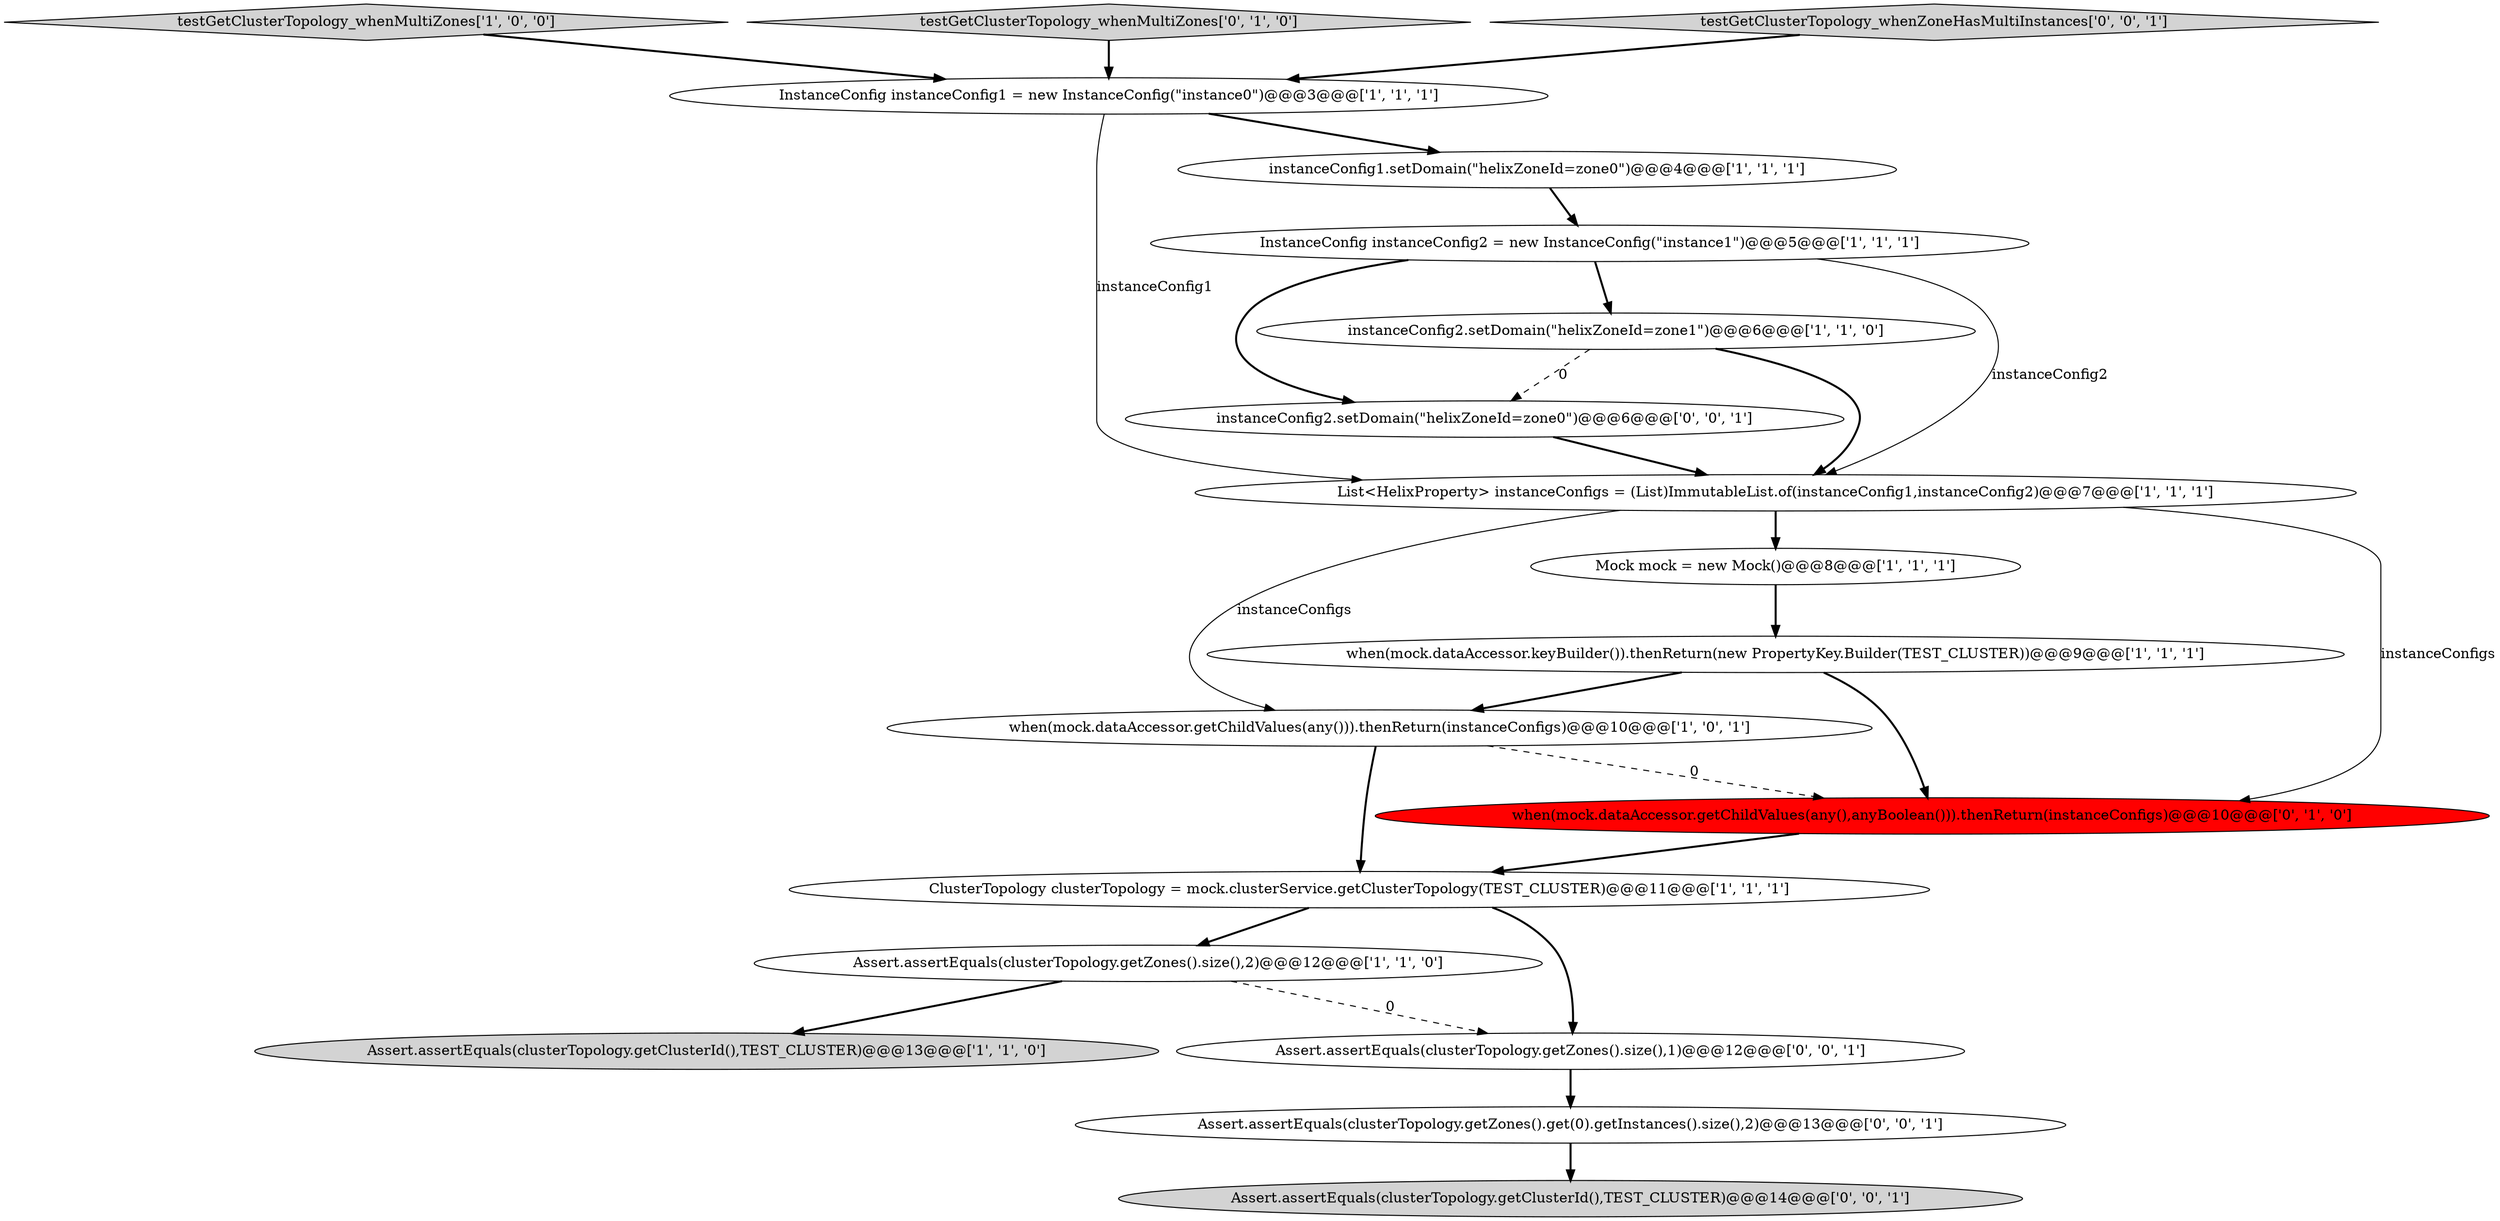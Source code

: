 digraph {
9 [style = filled, label = "InstanceConfig instanceConfig1 = new InstanceConfig(\"instance0\")@@@3@@@['1', '1', '1']", fillcolor = white, shape = ellipse image = "AAA0AAABBB1BBB"];
15 [style = filled, label = "instanceConfig2.setDomain(\"helixZoneId=zone0\")@@@6@@@['0', '0', '1']", fillcolor = white, shape = ellipse image = "AAA0AAABBB3BBB"];
7 [style = filled, label = "Assert.assertEquals(clusterTopology.getZones().size(),2)@@@12@@@['1', '1', '0']", fillcolor = white, shape = ellipse image = "AAA0AAABBB1BBB"];
18 [style = filled, label = "Assert.assertEquals(clusterTopology.getClusterId(),TEST_CLUSTER)@@@14@@@['0', '0', '1']", fillcolor = lightgray, shape = ellipse image = "AAA0AAABBB3BBB"];
0 [style = filled, label = "ClusterTopology clusterTopology = mock.clusterService.getClusterTopology(TEST_CLUSTER)@@@11@@@['1', '1', '1']", fillcolor = white, shape = ellipse image = "AAA0AAABBB1BBB"];
3 [style = filled, label = "testGetClusterTopology_whenMultiZones['1', '0', '0']", fillcolor = lightgray, shape = diamond image = "AAA0AAABBB1BBB"];
12 [style = filled, label = "testGetClusterTopology_whenMultiZones['0', '1', '0']", fillcolor = lightgray, shape = diamond image = "AAA0AAABBB2BBB"];
14 [style = filled, label = "Assert.assertEquals(clusterTopology.getZones().get(0).getInstances().size(),2)@@@13@@@['0', '0', '1']", fillcolor = white, shape = ellipse image = "AAA0AAABBB3BBB"];
16 [style = filled, label = "Assert.assertEquals(clusterTopology.getZones().size(),1)@@@12@@@['0', '0', '1']", fillcolor = white, shape = ellipse image = "AAA0AAABBB3BBB"];
17 [style = filled, label = "testGetClusterTopology_whenZoneHasMultiInstances['0', '0', '1']", fillcolor = lightgray, shape = diamond image = "AAA0AAABBB3BBB"];
11 [style = filled, label = "when(mock.dataAccessor.keyBuilder()).thenReturn(new PropertyKey.Builder(TEST_CLUSTER))@@@9@@@['1', '1', '1']", fillcolor = white, shape = ellipse image = "AAA0AAABBB1BBB"];
4 [style = filled, label = "List<HelixProperty> instanceConfigs = (List)ImmutableList.of(instanceConfig1,instanceConfig2)@@@7@@@['1', '1', '1']", fillcolor = white, shape = ellipse image = "AAA0AAABBB1BBB"];
8 [style = filled, label = "Mock mock = new Mock()@@@8@@@['1', '1', '1']", fillcolor = white, shape = ellipse image = "AAA0AAABBB1BBB"];
10 [style = filled, label = "instanceConfig2.setDomain(\"helixZoneId=zone1\")@@@6@@@['1', '1', '0']", fillcolor = white, shape = ellipse image = "AAA0AAABBB1BBB"];
13 [style = filled, label = "when(mock.dataAccessor.getChildValues(any(),anyBoolean())).thenReturn(instanceConfigs)@@@10@@@['0', '1', '0']", fillcolor = red, shape = ellipse image = "AAA1AAABBB2BBB"];
5 [style = filled, label = "instanceConfig1.setDomain(\"helixZoneId=zone0\")@@@4@@@['1', '1', '1']", fillcolor = white, shape = ellipse image = "AAA0AAABBB1BBB"];
2 [style = filled, label = "InstanceConfig instanceConfig2 = new InstanceConfig(\"instance1\")@@@5@@@['1', '1', '1']", fillcolor = white, shape = ellipse image = "AAA0AAABBB1BBB"];
6 [style = filled, label = "Assert.assertEquals(clusterTopology.getClusterId(),TEST_CLUSTER)@@@13@@@['1', '1', '0']", fillcolor = lightgray, shape = ellipse image = "AAA0AAABBB1BBB"];
1 [style = filled, label = "when(mock.dataAccessor.getChildValues(any())).thenReturn(instanceConfigs)@@@10@@@['1', '0', '1']", fillcolor = white, shape = ellipse image = "AAA0AAABBB1BBB"];
10->15 [style = dashed, label="0"];
0->16 [style = bold, label=""];
4->1 [style = solid, label="instanceConfigs"];
2->4 [style = solid, label="instanceConfig2"];
11->1 [style = bold, label=""];
7->16 [style = dashed, label="0"];
17->9 [style = bold, label=""];
4->13 [style = solid, label="instanceConfigs"];
1->0 [style = bold, label=""];
2->10 [style = bold, label=""];
12->9 [style = bold, label=""];
0->7 [style = bold, label=""];
1->13 [style = dashed, label="0"];
3->9 [style = bold, label=""];
5->2 [style = bold, label=""];
9->4 [style = solid, label="instanceConfig1"];
11->13 [style = bold, label=""];
2->15 [style = bold, label=""];
7->6 [style = bold, label=""];
15->4 [style = bold, label=""];
10->4 [style = bold, label=""];
9->5 [style = bold, label=""];
4->8 [style = bold, label=""];
16->14 [style = bold, label=""];
14->18 [style = bold, label=""];
8->11 [style = bold, label=""];
13->0 [style = bold, label=""];
}
